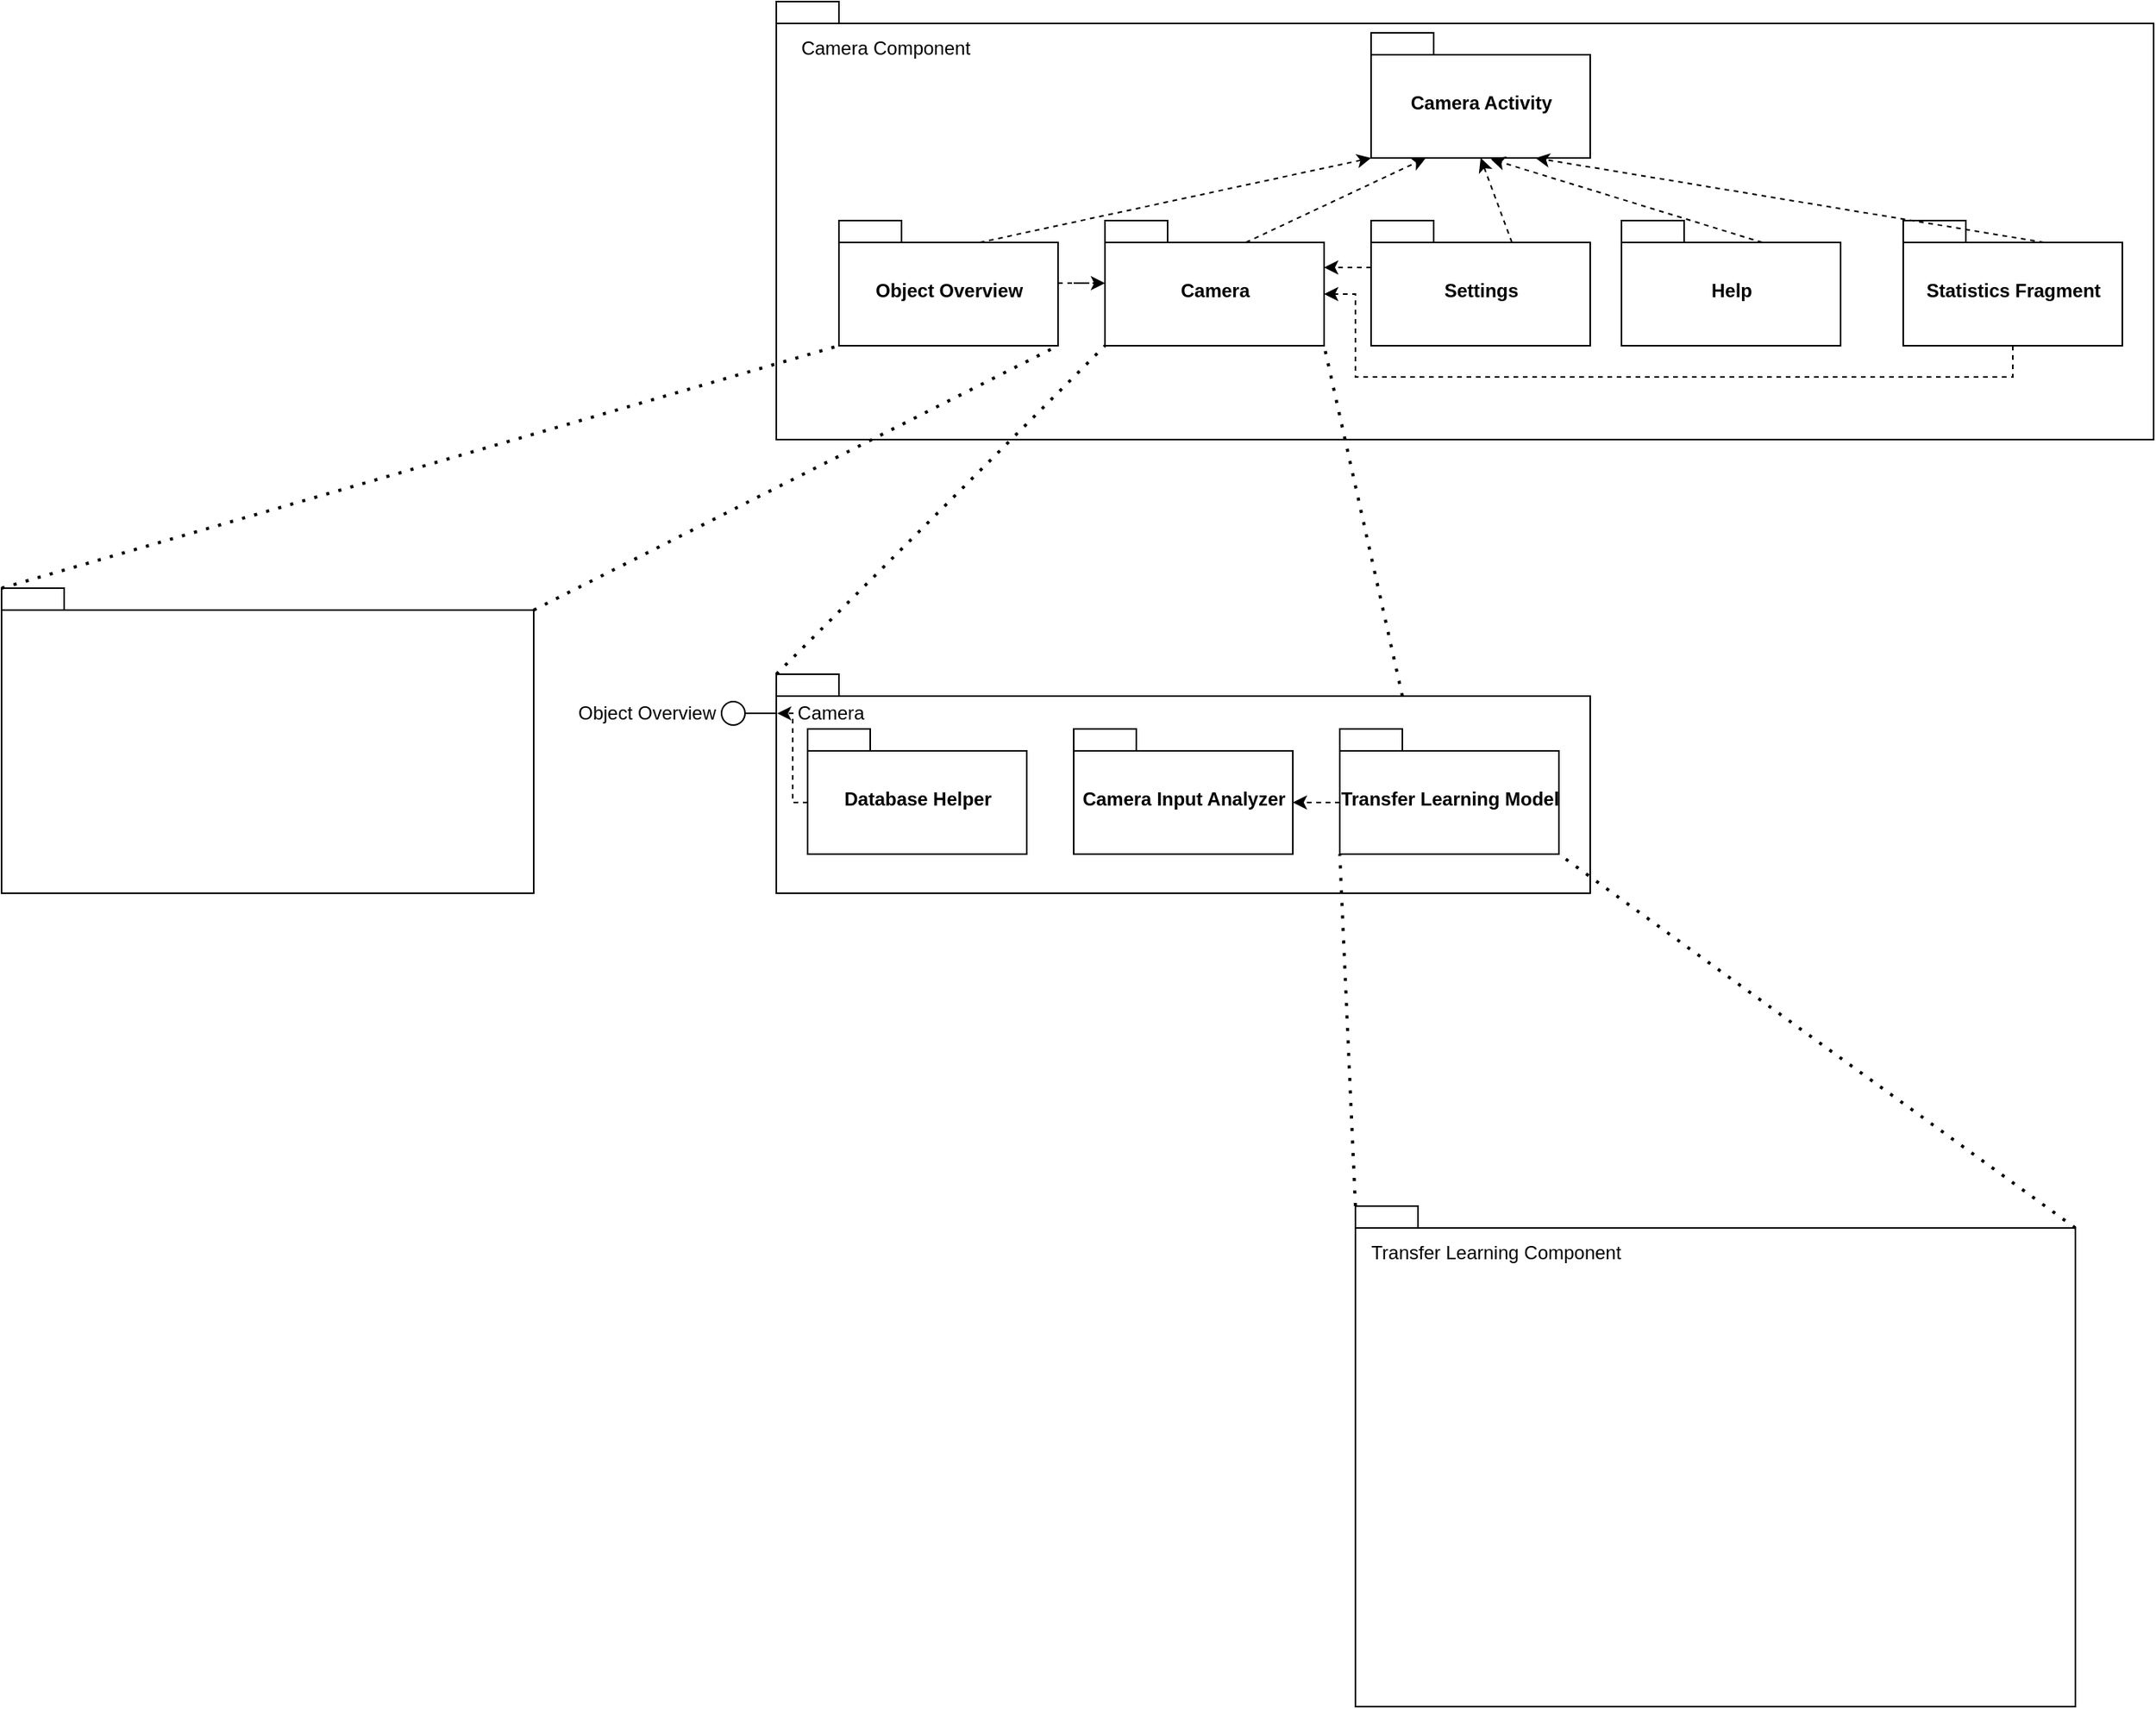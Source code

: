 <mxfile version="14.7.7" type="device"><diagram name="Page-1" id="5f0bae14-7c28-e335-631c-24af17079c00"><mxGraphModel dx="3048" dy="988" grid="1" gridSize="10" guides="1" tooltips="1" connect="1" arrows="1" fold="1" page="1" pageScale="1" pageWidth="1100" pageHeight="850" background="none" math="0" shadow="0"><root><mxCell id="0"/><mxCell id="1" parent="0"/><mxCell id="N3h4hQApAKzqarAxK82I-15" value="" style="shape=folder;fontStyle=1;spacingTop=10;tabWidth=40;tabHeight=14;tabPosition=left;html=1;" vertex="1" parent="1"><mxGeometry x="-120" y="40" width="880" height="280" as="geometry"/></mxCell><mxCell id="N3h4hQApAKzqarAxK82I-17" value="Camera Activity" style="shape=folder;fontStyle=1;spacingTop=10;tabWidth=40;tabHeight=14;tabPosition=left;html=1;" vertex="1" parent="1"><mxGeometry x="260" y="60" width="140" height="80" as="geometry"/></mxCell><mxCell id="N3h4hQApAKzqarAxK82I-19" value="Camera" style="shape=folder;fontStyle=1;spacingTop=10;tabWidth=40;tabHeight=14;tabPosition=left;html=1;" vertex="1" parent="1"><mxGeometry x="90" y="180" width="140" height="80" as="geometry"/></mxCell><mxCell id="N3h4hQApAKzqarAxK82I-49" style="edgeStyle=orthogonalEdgeStyle;rounded=0;orthogonalLoop=1;jettySize=auto;html=1;dashed=1;" edge="1" parent="1" source="N3h4hQApAKzqarAxK82I-20" target="N3h4hQApAKzqarAxK82I-19"><mxGeometry relative="1" as="geometry"><Array as="points"><mxPoint x="240" y="210"/><mxPoint x="240" y="210"/></Array></mxGeometry></mxCell><mxCell id="N3h4hQApAKzqarAxK82I-20" value="Settings" style="shape=folder;fontStyle=1;spacingTop=10;tabWidth=40;tabHeight=14;tabPosition=left;html=1;" vertex="1" parent="1"><mxGeometry x="260" y="180" width="140" height="80" as="geometry"/></mxCell><mxCell id="N3h4hQApAKzqarAxK82I-21" value="Help" style="shape=folder;fontStyle=1;spacingTop=10;tabWidth=40;tabHeight=14;tabPosition=left;html=1;" vertex="1" parent="1"><mxGeometry x="420" y="180" width="140" height="80" as="geometry"/></mxCell><mxCell id="N3h4hQApAKzqarAxK82I-47" style="edgeStyle=orthogonalEdgeStyle;rounded=0;orthogonalLoop=1;jettySize=auto;html=1;entryX=0;entryY=0;entryDx=140;entryDy=47;entryPerimeter=0;dashed=1;" edge="1" parent="1" source="N3h4hQApAKzqarAxK82I-22" target="N3h4hQApAKzqarAxK82I-19"><mxGeometry relative="1" as="geometry"><Array as="points"><mxPoint x="670" y="280"/><mxPoint x="250" y="280"/><mxPoint x="250" y="227"/></Array></mxGeometry></mxCell><mxCell id="N3h4hQApAKzqarAxK82I-22" value="Statistics Fragment" style="shape=folder;fontStyle=1;spacingTop=10;tabWidth=40;tabHeight=14;tabPosition=left;html=1;" vertex="1" parent="1"><mxGeometry x="600" y="180" width="140" height="80" as="geometry"/></mxCell><mxCell id="N3h4hQApAKzqarAxK82I-29" value="" style="endArrow=classic;html=1;entryX=0.75;entryY=1;entryDx=0;entryDy=0;entryPerimeter=0;exitX=0;exitY=0;exitDx=90;exitDy=14;exitPerimeter=0;dashed=1;" edge="1" parent="1" source="N3h4hQApAKzqarAxK82I-22" target="N3h4hQApAKzqarAxK82I-17"><mxGeometry width="50" height="50" relative="1" as="geometry"><mxPoint x="490" y="210" as="sourcePoint"/><mxPoint x="540" y="160" as="targetPoint"/></mxGeometry></mxCell><mxCell id="N3h4hQApAKzqarAxK82I-30" value="" style="endArrow=classic;html=1;entryX=0.547;entryY=1.009;entryDx=0;entryDy=0;entryPerimeter=0;dashed=1;exitX=0;exitY=0;exitDx=90;exitDy=14;exitPerimeter=0;" edge="1" parent="1" source="N3h4hQApAKzqarAxK82I-21" target="N3h4hQApAKzqarAxK82I-17"><mxGeometry width="50" height="50" relative="1" as="geometry"><mxPoint x="630" y="190" as="sourcePoint"/><mxPoint x="465" y="140" as="targetPoint"/></mxGeometry></mxCell><mxCell id="N3h4hQApAKzqarAxK82I-31" value="" style="endArrow=classic;html=1;entryX=0.5;entryY=1;entryDx=0;entryDy=0;entryPerimeter=0;dashed=1;exitX=0;exitY=0;exitDx=90;exitDy=14;exitPerimeter=0;" edge="1" parent="1" source="N3h4hQApAKzqarAxK82I-20" target="N3h4hQApAKzqarAxK82I-17"><mxGeometry width="50" height="50" relative="1" as="geometry"><mxPoint x="460" y="190" as="sourcePoint"/><mxPoint x="436.58" y="140.72" as="targetPoint"/></mxGeometry></mxCell><mxCell id="N3h4hQApAKzqarAxK82I-32" value="" style="endArrow=classic;html=1;dashed=1;exitX=0;exitY=0;exitDx=90;exitDy=14;exitPerimeter=0;entryX=0.25;entryY=1;entryDx=0;entryDy=0;entryPerimeter=0;" edge="1" parent="1" source="N3h4hQApAKzqarAxK82I-19" target="N3h4hQApAKzqarAxK82I-17"><mxGeometry width="50" height="50" relative="1" as="geometry"><mxPoint x="290" y="190" as="sourcePoint"/><mxPoint x="395" y="140" as="targetPoint"/></mxGeometry></mxCell><mxCell id="N3h4hQApAKzqarAxK82I-33" value="" style="shape=folder;fontStyle=1;spacingTop=10;tabWidth=40;tabHeight=14;tabPosition=left;html=1;" vertex="1" parent="1"><mxGeometry x="-120" y="470" width="520" height="140" as="geometry"/></mxCell><mxCell id="N3h4hQApAKzqarAxK82I-36" value="" style="endArrow=none;dashed=1;html=1;dashPattern=1 3;strokeWidth=2;entryX=0;entryY=0;entryDx=0;entryDy=80;entryPerimeter=0;exitX=0;exitY=0;exitDx=0;exitDy=0;exitPerimeter=0;" edge="1" parent="1" source="N3h4hQApAKzqarAxK82I-33" target="N3h4hQApAKzqarAxK82I-19"><mxGeometry width="50" height="50" relative="1" as="geometry"><mxPoint x="510" y="410" as="sourcePoint"/><mxPoint x="560" y="360" as="targetPoint"/></mxGeometry></mxCell><mxCell id="N3h4hQApAKzqarAxK82I-37" value="" style="endArrow=none;dashed=1;html=1;dashPattern=1 3;strokeWidth=2;entryX=0;entryY=0;entryDx=140;entryDy=80;entryPerimeter=0;exitX=0;exitY=0;exitDx=400;exitDy=14;exitPerimeter=0;" edge="1" parent="1" source="N3h4hQApAKzqarAxK82I-33" target="N3h4hQApAKzqarAxK82I-19"><mxGeometry width="50" height="50" relative="1" as="geometry"><mxPoint x="60" y="400" as="sourcePoint"/><mxPoint x="100" y="270" as="targetPoint"/></mxGeometry></mxCell><mxCell id="N3h4hQApAKzqarAxK82I-38" value="Camera Component" style="text;html=1;strokeColor=none;fillColor=none;align=center;verticalAlign=middle;whiteSpace=wrap;rounded=0;" vertex="1" parent="1"><mxGeometry x="-120" y="60" width="140" height="20" as="geometry"/></mxCell><mxCell id="N3h4hQApAKzqarAxK82I-40" value="" style="shape=folder;fontStyle=1;spacingTop=10;tabWidth=40;tabHeight=14;tabPosition=left;html=1;" vertex="1" parent="1"><mxGeometry x="250" y="810" width="460" height="320" as="geometry"/></mxCell><mxCell id="N3h4hQApAKzqarAxK82I-43" value="Transfer Learning Component" style="text;html=1;strokeColor=none;fillColor=none;align=center;verticalAlign=middle;whiteSpace=wrap;rounded=0;" vertex="1" parent="1"><mxGeometry x="250" y="830" width="180" height="20" as="geometry"/></mxCell><mxCell id="N3h4hQApAKzqarAxK82I-44" value="Transfer Learning Model" style="shape=folder;fontStyle=1;spacingTop=10;tabWidth=40;tabHeight=14;tabPosition=left;html=1;" vertex="1" parent="1"><mxGeometry x="240" y="505" width="140" height="80" as="geometry"/></mxCell><mxCell id="N3h4hQApAKzqarAxK82I-45" value="Camera" style="text;html=1;strokeColor=none;fillColor=none;align=center;verticalAlign=middle;whiteSpace=wrap;rounded=0;" vertex="1" parent="1"><mxGeometry x="-110" y="485" width="50" height="20" as="geometry"/></mxCell><mxCell id="N3h4hQApAKzqarAxK82I-52" value="Database Helper" style="shape=folder;fontStyle=1;spacingTop=10;tabWidth=40;tabHeight=14;tabPosition=left;html=1;" vertex="1" parent="1"><mxGeometry x="-100" y="505" width="140" height="80" as="geometry"/></mxCell><mxCell id="N3h4hQApAKzqarAxK82I-53" value="" style="endArrow=none;dashed=1;html=1;dashPattern=1 3;strokeWidth=2;exitX=0;exitY=0;exitDx=0;exitDy=0;exitPerimeter=0;entryX=0;entryY=0;entryDx=0;entryDy=80;entryPerimeter=0;" edge="1" parent="1" source="N3h4hQApAKzqarAxK82I-40" target="N3h4hQApAKzqarAxK82I-44"><mxGeometry width="50" height="50" relative="1" as="geometry"><mxPoint x="150.0" y="947.0" as="sourcePoint"/><mxPoint x="170" y="840" as="targetPoint"/></mxGeometry></mxCell><mxCell id="N3h4hQApAKzqarAxK82I-54" value="" style="endArrow=none;dashed=1;html=1;dashPattern=1 3;strokeWidth=2;exitX=0;exitY=0;exitDx=460;exitDy=14;exitPerimeter=0;entryX=0;entryY=0;entryDx=140;entryDy=80;entryPerimeter=0;" edge="1" parent="1" source="N3h4hQApAKzqarAxK82I-40" target="N3h4hQApAKzqarAxK82I-44"><mxGeometry width="50" height="50" relative="1" as="geometry"><mxPoint x="-410" y="720" as="sourcePoint"/><mxPoint x="-90.0" y="610" as="targetPoint"/></mxGeometry></mxCell><mxCell id="N3h4hQApAKzqarAxK82I-55" value="Camera Input Analyzer" style="shape=folder;fontStyle=1;spacingTop=10;tabWidth=40;tabHeight=14;tabPosition=left;html=1;" vertex="1" parent="1"><mxGeometry x="70" y="505" width="140" height="80" as="geometry"/></mxCell><mxCell id="N3h4hQApAKzqarAxK82I-57" style="edgeStyle=orthogonalEdgeStyle;rounded=0;orthogonalLoop=1;jettySize=auto;html=1;dashed=1;" edge="1" parent="1" source="N3h4hQApAKzqarAxK82I-56" target="N3h4hQApAKzqarAxK82I-19"><mxGeometry relative="1" as="geometry"/></mxCell><mxCell id="N3h4hQApAKzqarAxK82I-56" value="&lt;div&gt;Object Overview&lt;br&gt;&lt;/div&gt;" style="shape=folder;fontStyle=1;spacingTop=10;tabWidth=40;tabHeight=14;tabPosition=left;html=1;" vertex="1" parent="1"><mxGeometry x="-80" y="180" width="140" height="80" as="geometry"/></mxCell><mxCell id="N3h4hQApAKzqarAxK82I-58" value="" style="endArrow=classic;html=1;dashed=1;exitX=0;exitY=0;exitDx=90;exitDy=14;exitPerimeter=0;entryX=0;entryY=0;entryDx=0;entryDy=80;entryPerimeter=0;" edge="1" parent="1" source="N3h4hQApAKzqarAxK82I-56" target="N3h4hQApAKzqarAxK82I-17"><mxGeometry width="50" height="50" relative="1" as="geometry"><mxPoint x="190" y="204.0" as="sourcePoint"/><mxPoint x="305" y="150" as="targetPoint"/></mxGeometry></mxCell><mxCell id="N3h4hQApAKzqarAxK82I-60" value="" style="endArrow=classic;html=1;dashed=1;exitX=0;exitY=0;exitDx=0;exitDy=47;exitPerimeter=0;entryX=0;entryY=0;entryDx=140;entryDy=47;entryPerimeter=0;" edge="1" parent="1" source="N3h4hQApAKzqarAxK82I-44" target="N3h4hQApAKzqarAxK82I-55"><mxGeometry width="50" height="50" relative="1" as="geometry"><mxPoint x="70" y="559" as="sourcePoint"/><mxPoint x="100" y="620" as="targetPoint"/></mxGeometry></mxCell><mxCell id="N3h4hQApAKzqarAxK82I-62" value="" style="shape=folder;fontStyle=1;spacingTop=10;tabWidth=40;tabHeight=14;tabPosition=left;html=1;" vertex="1" parent="1"><mxGeometry x="-615" y="415" width="340" height="195" as="geometry"/></mxCell><mxCell id="N3h4hQApAKzqarAxK82I-63" value="" style="endArrow=none;dashed=1;html=1;dashPattern=1 3;strokeWidth=2;entryX=0;entryY=0;entryDx=140;entryDy=80;entryPerimeter=0;exitX=0;exitY=0;exitDx=340;exitDy=14;exitPerimeter=0;" edge="1" parent="1" source="N3h4hQApAKzqarAxK82I-62" target="N3h4hQApAKzqarAxK82I-56"><mxGeometry width="50" height="50" relative="1" as="geometry"><mxPoint x="-520" y="410" as="sourcePoint"/><mxPoint x="-310" y="200" as="targetPoint"/></mxGeometry></mxCell><mxCell id="N3h4hQApAKzqarAxK82I-64" value="" style="endArrow=none;dashed=1;html=1;dashPattern=1 3;strokeWidth=2;entryX=0;entryY=0;entryDx=0;entryDy=80;entryPerimeter=0;exitX=0;exitY=0;exitDx=0;exitDy=0;exitPerimeter=0;" edge="1" parent="1" source="N3h4hQApAKzqarAxK82I-62" target="N3h4hQApAKzqarAxK82I-56"><mxGeometry width="50" height="50" relative="1" as="geometry"><mxPoint x="-250" y="429" as="sourcePoint"/><mxPoint x="70" y="270" as="targetPoint"/></mxGeometry></mxCell><mxCell id="N3h4hQApAKzqarAxK82I-70" value="" style="ellipse;whiteSpace=wrap;html=1;aspect=fixed;" vertex="1" parent="1"><mxGeometry x="-155" y="487.5" width="15" height="15" as="geometry"/></mxCell><mxCell id="N3h4hQApAKzqarAxK82I-78" value="Object Overview" style="text;html=1;strokeColor=none;fillColor=none;align=center;verticalAlign=middle;whiteSpace=wrap;rounded=0;" vertex="1" parent="1"><mxGeometry x="-250" y="485" width="95" height="20" as="geometry"/></mxCell><mxCell id="N3h4hQApAKzqarAxK82I-81" value="" style="endArrow=none;html=1;exitX=1;exitY=0.5;exitDx=0;exitDy=0;" edge="1" parent="1"><mxGeometry width="50" height="50" relative="1" as="geometry"><mxPoint x="-140" y="495" as="sourcePoint"/><mxPoint x="-120" y="495" as="targetPoint"/></mxGeometry></mxCell><mxCell id="N3h4hQApAKzqarAxK82I-83" value="" style="endArrow=classic;html=1;dashed=1;exitX=0;exitY=0;exitDx=0;exitDy=47;exitPerimeter=0;entryX=0.001;entryY=0.179;entryDx=0;entryDy=0;entryPerimeter=0;edgeStyle=elbowEdgeStyle;rounded=0;" edge="1" parent="1" source="N3h4hQApAKzqarAxK82I-52" target="N3h4hQApAKzqarAxK82I-33"><mxGeometry width="50" height="50" relative="1" as="geometry"><mxPoint x="-130" y="550" as="sourcePoint"/><mxPoint x="-80" y="500" as="targetPoint"/></mxGeometry></mxCell></root></mxGraphModel></diagram></mxfile>